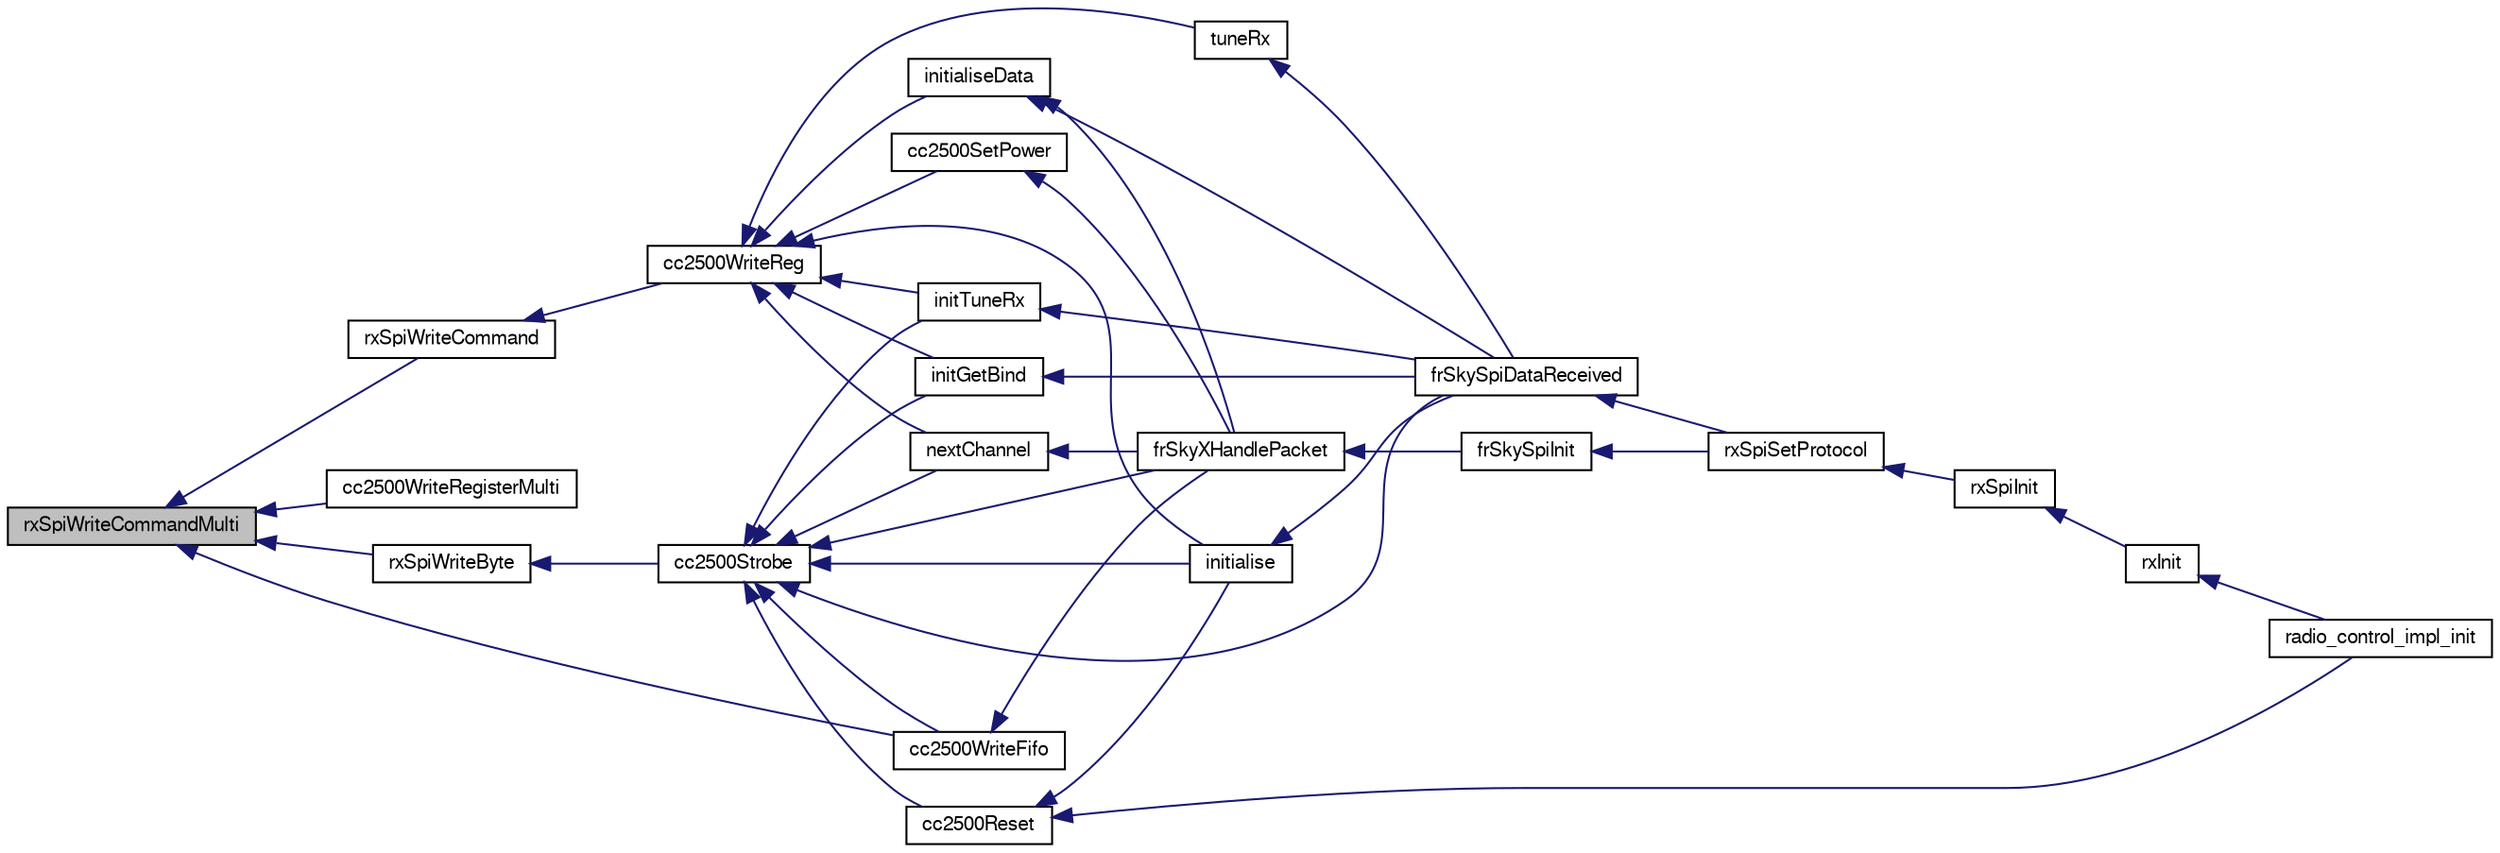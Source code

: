 digraph "rxSpiWriteCommandMulti"
{
  edge [fontname="FreeSans",fontsize="10",labelfontname="FreeSans",labelfontsize="10"];
  node [fontname="FreeSans",fontsize="10",shape=record];
  rankdir="LR";
  Node1 [label="rxSpiWriteCommandMulti",height=0.2,width=0.4,color="black", fillcolor="grey75", style="filled", fontcolor="black"];
  Node1 -> Node2 [dir="back",color="midnightblue",fontsize="10",style="solid",fontname="FreeSans"];
  Node2 [label="cc2500WriteFifo",height=0.2,width=0.4,color="black", fillcolor="white", style="filled",URL="$cc2500_8h.html#a42e861f257bf0fe25f818b040ecaa941"];
  Node2 -> Node3 [dir="back",color="midnightblue",fontsize="10",style="solid",fontname="FreeSans"];
  Node3 [label="frSkyXHandlePacket",height=0.2,width=0.4,color="black", fillcolor="white", style="filled",URL="$cc2500__frsky__x_8h.html#a90776c7143b1e75512e9bf975aca774e"];
  Node3 -> Node4 [dir="back",color="midnightblue",fontsize="10",style="solid",fontname="FreeSans"];
  Node4 [label="frSkySpiInit",height=0.2,width=0.4,color="black", fillcolor="white", style="filled",URL="$cc2500__frsky__shared_8c.html#ae9a644b9be932a275c8b3c77fd33f0f9"];
  Node4 -> Node5 [dir="back",color="midnightblue",fontsize="10",style="solid",fontname="FreeSans"];
  Node5 [label="rxSpiSetProtocol",height=0.2,width=0.4,color="black", fillcolor="white", style="filled",URL="$cc2500__rx__spi_8c.html#a3d2e6ea2ec7d87bc2067c0fd06ecc5c0"];
  Node5 -> Node6 [dir="back",color="midnightblue",fontsize="10",style="solid",fontname="FreeSans"];
  Node6 [label="rxSpiInit",height=0.2,width=0.4,color="black", fillcolor="white", style="filled",URL="$cc2500__rx__spi_8h.html#a69c86568ea4d5d0b6b27d470946083c5"];
  Node6 -> Node7 [dir="back",color="midnightblue",fontsize="10",style="solid",fontname="FreeSans"];
  Node7 [label="rxInit",height=0.2,width=0.4,color="black", fillcolor="white", style="filled",URL="$cc2500__rx_8h.html#a2b22f66cf63b1438ff45127b7674d1a9",tooltip="!TODO remove this extern, only needed once for channelCount "];
  Node7 -> Node8 [dir="back",color="midnightblue",fontsize="10",style="solid",fontname="FreeSans"];
  Node8 [label="radio_control_impl_init",height=0.2,width=0.4,color="black", fillcolor="white", style="filled",URL="$cc2500__paparazzi_8c.html#a6ba4bebf68f7ff39f4569dfe3b1f2832"];
  Node1 -> Node9 [dir="back",color="midnightblue",fontsize="10",style="solid",fontname="FreeSans"];
  Node9 [label="cc2500WriteRegisterMulti",height=0.2,width=0.4,color="black", fillcolor="white", style="filled",URL="$cc2500_8h.html#a325414f9a40a950bad819622c900d135"];
  Node1 -> Node10 [dir="back",color="midnightblue",fontsize="10",style="solid",fontname="FreeSans"];
  Node10 [label="rxSpiWriteByte",height=0.2,width=0.4,color="black", fillcolor="white", style="filled",URL="$cc2500_8c.html#af21ded081906c8c7339acef1caeaa8e3"];
  Node10 -> Node11 [dir="back",color="midnightblue",fontsize="10",style="solid",fontname="FreeSans"];
  Node11 [label="cc2500Strobe",height=0.2,width=0.4,color="black", fillcolor="white", style="filled",URL="$cc2500_8h.html#a5f48b0ae3036525c7ddd12b61b2f92cc"];
  Node11 -> Node12 [dir="back",color="midnightblue",fontsize="10",style="solid",fontname="FreeSans"];
  Node12 [label="initialise",height=0.2,width=0.4,color="black", fillcolor="white", style="filled",URL="$cc2500__frsky__shared_8c.html#a803f76032aeda59a1a0e707ee9256894"];
  Node12 -> Node13 [dir="back",color="midnightblue",fontsize="10",style="solid",fontname="FreeSans"];
  Node13 [label="frSkySpiDataReceived",height=0.2,width=0.4,color="black", fillcolor="white", style="filled",URL="$cc2500__frsky__shared_8c.html#a16e7d002b9f1b3db1d847d1e757eb243"];
  Node13 -> Node5 [dir="back",color="midnightblue",fontsize="10",style="solid",fontname="FreeSans"];
  Node11 -> Node14 [dir="back",color="midnightblue",fontsize="10",style="solid",fontname="FreeSans"];
  Node14 [label="initTuneRx",height=0.2,width=0.4,color="black", fillcolor="white", style="filled",URL="$cc2500__frsky__shared_8c.html#acd78ab0f584bb8800c35994a51aa78a9"];
  Node14 -> Node13 [dir="back",color="midnightblue",fontsize="10",style="solid",fontname="FreeSans"];
  Node11 -> Node15 [dir="back",color="midnightblue",fontsize="10",style="solid",fontname="FreeSans"];
  Node15 [label="initGetBind",height=0.2,width=0.4,color="black", fillcolor="white", style="filled",URL="$cc2500__frsky__shared_8c.html#a528b38863b0d5694139f9c97b03b3de2"];
  Node15 -> Node13 [dir="back",color="midnightblue",fontsize="10",style="solid",fontname="FreeSans"];
  Node11 -> Node13 [dir="back",color="midnightblue",fontsize="10",style="solid",fontname="FreeSans"];
  Node11 -> Node16 [dir="back",color="midnightblue",fontsize="10",style="solid",fontname="FreeSans"];
  Node16 [label="nextChannel",height=0.2,width=0.4,color="black", fillcolor="white", style="filled",URL="$cc2500__frsky__shared_8h.html#aad78fae7846fe4f56409cb30fa52947a"];
  Node16 -> Node3 [dir="back",color="midnightblue",fontsize="10",style="solid",fontname="FreeSans"];
  Node11 -> Node3 [dir="back",color="midnightblue",fontsize="10",style="solid",fontname="FreeSans"];
  Node11 -> Node2 [dir="back",color="midnightblue",fontsize="10",style="solid",fontname="FreeSans"];
  Node11 -> Node17 [dir="back",color="midnightblue",fontsize="10",style="solid",fontname="FreeSans"];
  Node17 [label="cc2500Reset",height=0.2,width=0.4,color="black", fillcolor="white", style="filled",URL="$cc2500_8h.html#a82d8aae1191b403189abfbd500efaaae"];
  Node17 -> Node12 [dir="back",color="midnightblue",fontsize="10",style="solid",fontname="FreeSans"];
  Node17 -> Node8 [dir="back",color="midnightblue",fontsize="10",style="solid",fontname="FreeSans"];
  Node1 -> Node18 [dir="back",color="midnightblue",fontsize="10",style="solid",fontname="FreeSans"];
  Node18 [label="rxSpiWriteCommand",height=0.2,width=0.4,color="black", fillcolor="white", style="filled",URL="$cc2500_8c.html#a15e26bcabc37cb935f279ec8eaff8f89"];
  Node18 -> Node19 [dir="back",color="midnightblue",fontsize="10",style="solid",fontname="FreeSans"];
  Node19 [label="cc2500WriteReg",height=0.2,width=0.4,color="black", fillcolor="white", style="filled",URL="$cc2500_8h.html#a0aafd8cd88f01d28921f047d4435e169"];
  Node19 -> Node12 [dir="back",color="midnightblue",fontsize="10",style="solid",fontname="FreeSans"];
  Node19 -> Node20 [dir="back",color="midnightblue",fontsize="10",style="solid",fontname="FreeSans"];
  Node20 [label="initialiseData",height=0.2,width=0.4,color="black", fillcolor="white", style="filled",URL="$cc2500__frsky__shared_8h.html#aeb0e66b7e7d77f928e122ea1dfab26fb"];
  Node20 -> Node13 [dir="back",color="midnightblue",fontsize="10",style="solid",fontname="FreeSans"];
  Node20 -> Node3 [dir="back",color="midnightblue",fontsize="10",style="solid",fontname="FreeSans"];
  Node19 -> Node14 [dir="back",color="midnightblue",fontsize="10",style="solid",fontname="FreeSans"];
  Node19 -> Node21 [dir="back",color="midnightblue",fontsize="10",style="solid",fontname="FreeSans"];
  Node21 [label="tuneRx",height=0.2,width=0.4,color="black", fillcolor="white", style="filled",URL="$cc2500__frsky__shared_8c.html#a099e460119ab86d377735771811ad6da"];
  Node21 -> Node13 [dir="back",color="midnightblue",fontsize="10",style="solid",fontname="FreeSans"];
  Node19 -> Node15 [dir="back",color="midnightblue",fontsize="10",style="solid",fontname="FreeSans"];
  Node19 -> Node16 [dir="back",color="midnightblue",fontsize="10",style="solid",fontname="FreeSans"];
  Node19 -> Node22 [dir="back",color="midnightblue",fontsize="10",style="solid",fontname="FreeSans"];
  Node22 [label="cc2500SetPower",height=0.2,width=0.4,color="black", fillcolor="white", style="filled",URL="$cc2500_8h.html#a8dfa53cdcbaf0abc1ef7fdf34dc061db"];
  Node22 -> Node3 [dir="back",color="midnightblue",fontsize="10",style="solid",fontname="FreeSans"];
}
